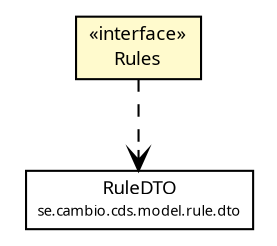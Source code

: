#!/usr/local/bin/dot
#
# Class diagram 
# Generated by UMLGraph version R5_6 (http://www.umlgraph.org/)
#

digraph G {
	edge [fontname="Trebuchet MS",fontsize=10,labelfontname="Trebuchet MS",labelfontsize=10];
	node [fontname="Trebuchet MS",fontsize=10,shape=plaintext];
	nodesep=0.25;
	ranksep=0.5;
	// se.cambio.cds.model.rule.dto.RuleDTO
	c297875 [label=<<table title="se.cambio.cds.model.rule.dto.RuleDTO" border="0" cellborder="1" cellspacing="0" cellpadding="2" port="p" href="../../../rule/dto/RuleDTO.html">
		<tr><td><table border="0" cellspacing="0" cellpadding="1">
<tr><td align="center" balign="center"><font face="Trebuchet MS"> RuleDTO </font></td></tr>
<tr><td align="center" balign="center"><font face="Trebuchet MS" point-size="7.0"> se.cambio.cds.model.rule.dto </font></td></tr>
		</table></td></tr>
		</table>>, URL="../../../rule/dto/RuleDTO.html", fontname="Trebuchet MS", fontcolor="black", fontsize=9.0];
	// se.cambio.cds.model.facade.administration.interfaces.Rules
	c298033 [label=<<table title="se.cambio.cds.model.facade.administration.interfaces.Rules" border="0" cellborder="1" cellspacing="0" cellpadding="2" port="p" bgcolor="lemonChiffon" href="./Rules.html">
		<tr><td><table border="0" cellspacing="0" cellpadding="1">
<tr><td align="center" balign="center"> &#171;interface&#187; </td></tr>
<tr><td align="center" balign="center"><font face="Trebuchet MS"> Rules </font></td></tr>
		</table></td></tr>
		</table>>, URL="./Rules.html", fontname="Trebuchet MS", fontcolor="black", fontsize=9.0];
	// se.cambio.cds.model.facade.administration.interfaces.Rules DEPEND se.cambio.cds.model.rule.dto.RuleDTO
	c298033:p -> c297875:p [taillabel="", label="", headlabel="", fontname="Trebuchet MS", fontcolor="black", fontsize=10.0, color="black", arrowhead=open, style=dashed];
}

